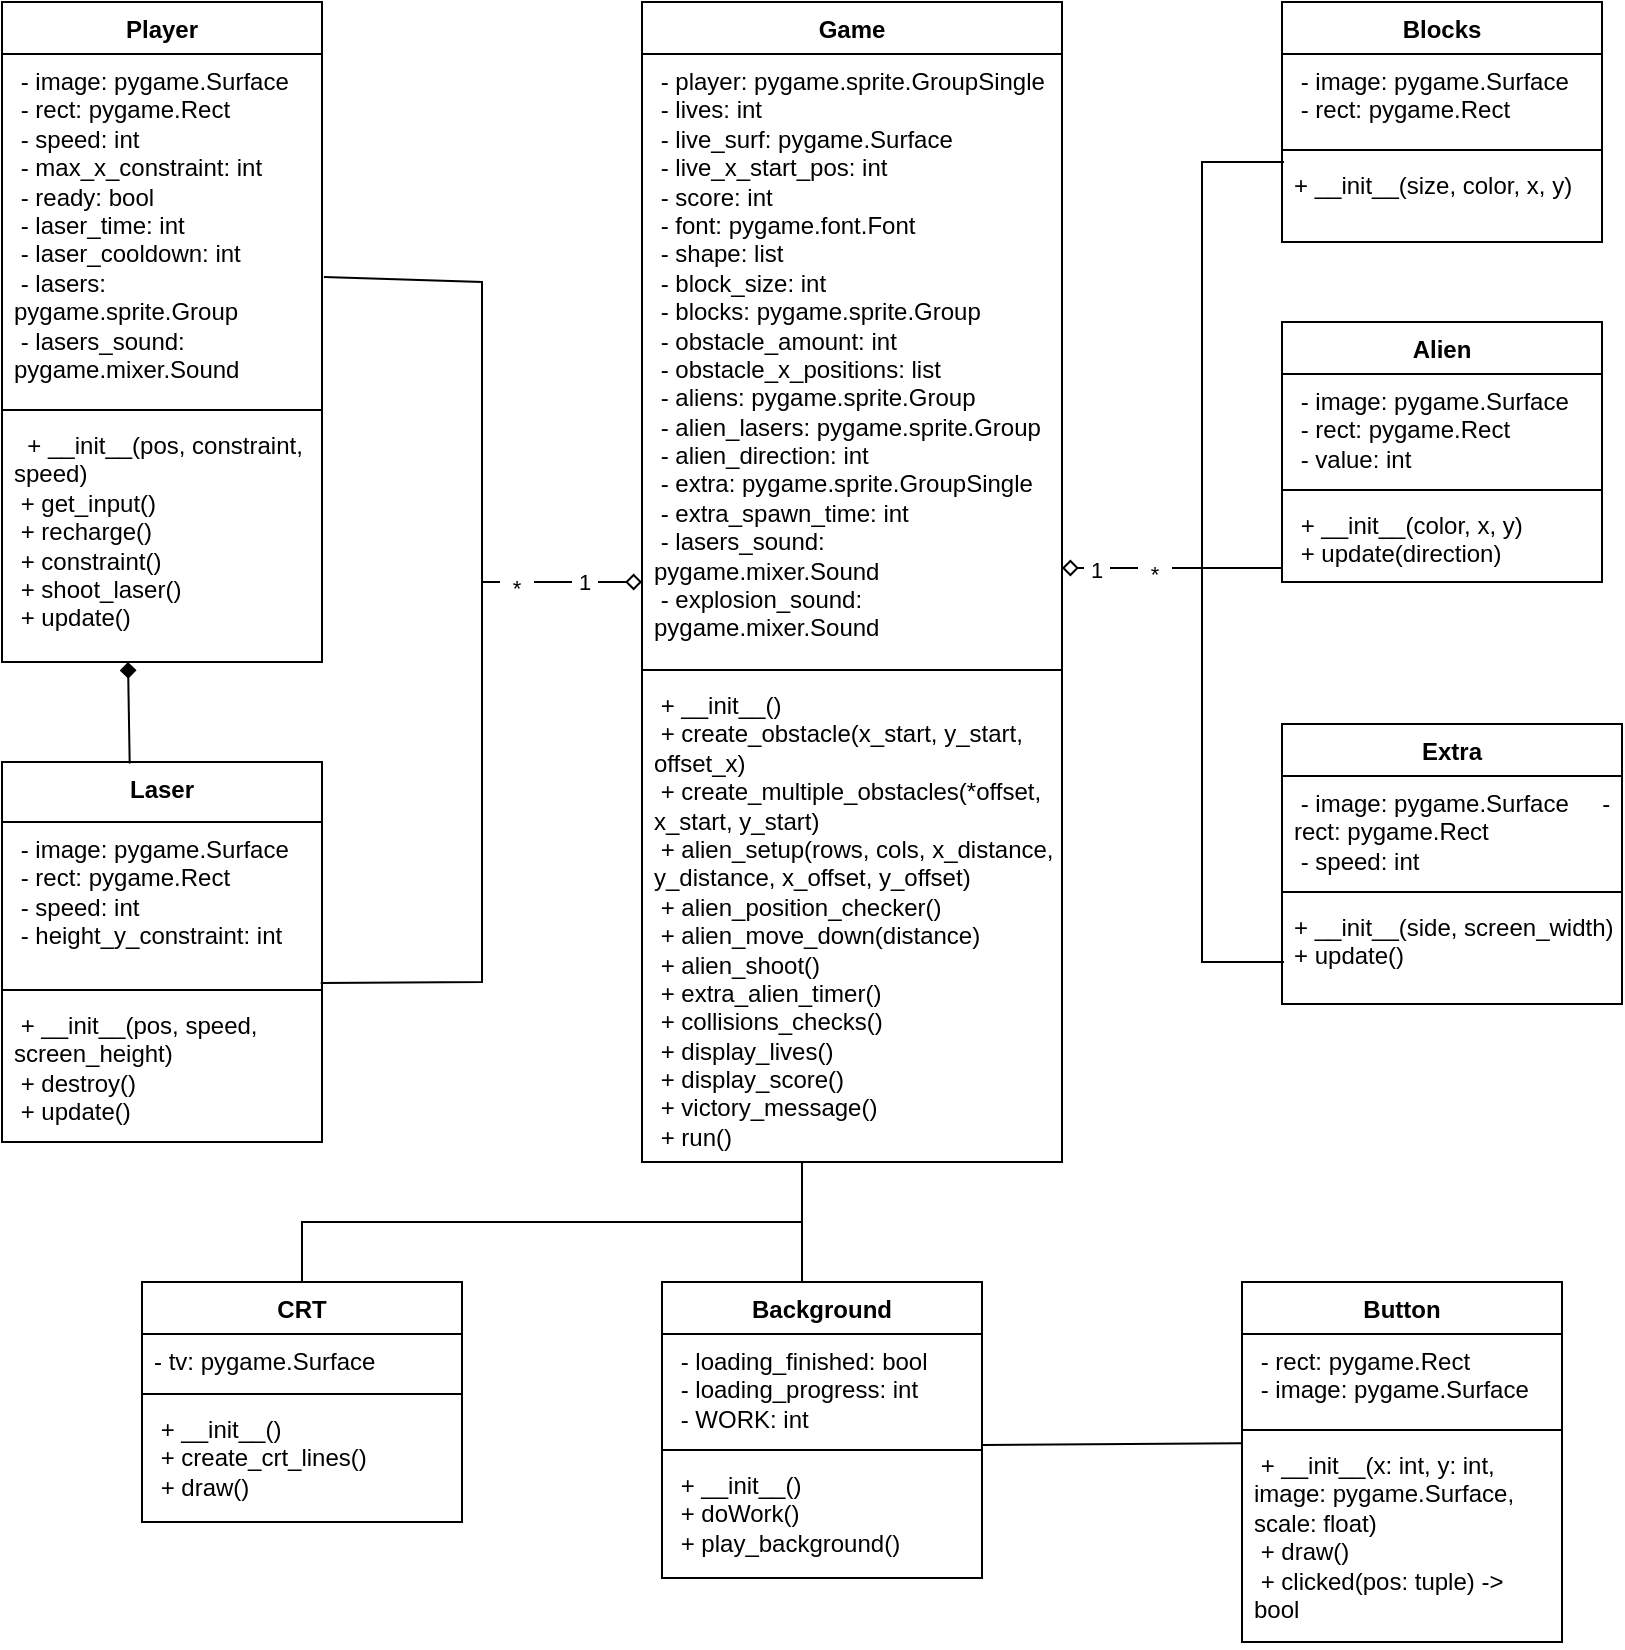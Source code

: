 <mxfile version="24.4.14" type="device">
  <diagram name="Page-1" id="58cdce13-f638-feb5-8d6f-7d28b1aa9fa0">
    <mxGraphModel dx="972" dy="554" grid="1" gridSize="10" guides="1" tooltips="1" connect="1" arrows="1" fold="1" page="1" pageScale="1" pageWidth="1100" pageHeight="850" background="none" math="0" shadow="0">
      <root>
        <mxCell id="0" />
        <mxCell id="1" parent="0" />
        <mxCell id="lP2G3WVwuiLpFk21igHz-2" value="Game" style="swimlane;fontStyle=1;align=center;verticalAlign=top;childLayout=stackLayout;horizontal=1;startSize=26;horizontalStack=0;resizeParent=1;resizeParentMax=0;resizeLast=0;collapsible=1;marginBottom=0;whiteSpace=wrap;html=1;" parent="1" vertex="1">
          <mxGeometry x="440" y="80" width="210" height="580" as="geometry" />
        </mxCell>
        <mxCell id="lP2G3WVwuiLpFk21igHz-3" value="&lt;div&gt;&amp;nbsp;- player: pygame.sprite.GroupSingle&amp;nbsp;&lt;/div&gt;&lt;div&gt;&amp;nbsp;- lives: int&amp;nbsp; &amp;nbsp; &amp;nbsp; &amp;nbsp; &amp;nbsp; &amp;nbsp; &amp;nbsp; &amp;nbsp; &amp;nbsp; &amp;nbsp;&lt;/div&gt;&lt;div&gt;&amp;nbsp;- live_surf: pygame.Surface&amp;nbsp; &amp;nbsp;&amp;nbsp;&lt;/div&gt;&lt;div&gt;&amp;nbsp;- live_x_start_pos: int&amp;nbsp; &amp;nbsp; &amp;nbsp; &amp;nbsp;&amp;nbsp;&lt;/div&gt;&lt;div&gt;&amp;nbsp;- score: int&amp;nbsp; &amp;nbsp; &amp;nbsp; &amp;nbsp; &amp;nbsp; &amp;nbsp; &amp;nbsp; &amp;nbsp; &amp;nbsp; &amp;nbsp;&lt;/div&gt;&lt;div&gt;&amp;nbsp;- font: pygame.font.Font&amp;nbsp; &amp;nbsp; &amp;nbsp; &amp;nbsp;&lt;/div&gt;&lt;div&gt;&amp;nbsp;- shape: list&amp;nbsp; &amp;nbsp; &amp;nbsp; &amp;nbsp; &amp;nbsp; &amp;nbsp; &amp;nbsp; &amp;nbsp; &amp;nbsp;&amp;nbsp;&lt;/div&gt;&lt;div&gt;&amp;nbsp;- block_size: int&amp;nbsp; &amp;nbsp; &amp;nbsp; &amp;nbsp; &amp;nbsp; &amp;nbsp; &amp;nbsp;&amp;nbsp;&lt;/div&gt;&lt;div&gt;&amp;nbsp;- blocks: pygame.sprite.Group&amp;nbsp;&amp;nbsp;&lt;/div&gt;&lt;div&gt;&amp;nbsp;- obstacle_amount: int&amp;nbsp; &amp;nbsp; &amp;nbsp; &amp;nbsp; &amp;nbsp;&lt;/div&gt;&lt;div&gt;&amp;nbsp;- obstacle_x_positions: list&amp;nbsp; &amp;nbsp;&lt;/div&gt;&lt;div&gt;&amp;nbsp;- aliens: pygame.sprite.Group&amp;nbsp;&amp;nbsp;&lt;/div&gt;&lt;div&gt;&amp;nbsp;- alien_lasers: pygame.sprite.Group&amp;nbsp;&lt;/div&gt;&lt;div&gt;&amp;nbsp;- alien_direction: int&amp;nbsp; &amp;nbsp; &amp;nbsp; &amp;nbsp; &amp;nbsp;&lt;/div&gt;&lt;div&gt;&amp;nbsp;- extra: pygame.sprite.GroupSingle&amp;nbsp;&lt;/div&gt;&lt;div&gt;&amp;nbsp;- extra_spawn_time: int&amp;nbsp; &amp;nbsp; &amp;nbsp; &amp;nbsp;&amp;nbsp;&lt;/div&gt;&lt;div&gt;&amp;nbsp;- lasers_sound: pygame.mixer.Sound&amp;nbsp;&lt;/div&gt;&lt;div&gt;&amp;nbsp;- explosion_sound: pygame.mixer.Sound&amp;nbsp;&lt;/div&gt;" style="text;strokeColor=none;fillColor=none;align=left;verticalAlign=top;spacingLeft=4;spacingRight=4;overflow=hidden;rotatable=0;points=[[0,0.5],[1,0.5]];portConstraint=eastwest;whiteSpace=wrap;html=1;" parent="lP2G3WVwuiLpFk21igHz-2" vertex="1">
          <mxGeometry y="26" width="210" height="304" as="geometry" />
        </mxCell>
        <mxCell id="lP2G3WVwuiLpFk21igHz-4" value="" style="line;strokeWidth=1;fillColor=none;align=left;verticalAlign=middle;spacingTop=-1;spacingLeft=3;spacingRight=3;rotatable=0;labelPosition=right;points=[];portConstraint=eastwest;strokeColor=inherit;" parent="lP2G3WVwuiLpFk21igHz-2" vertex="1">
          <mxGeometry y="330" width="210" height="8" as="geometry" />
        </mxCell>
        <mxCell id="lP2G3WVwuiLpFk21igHz-5" value="&amp;nbsp;+ __init__()&amp;nbsp;&lt;br&gt;&amp;nbsp;+ create_obstacle(x_start, y_start, offset_x)&amp;nbsp;&lt;br&gt;&amp;nbsp;+ create_multiple_obstacles(*offset, x_start, y_start)&amp;nbsp;&lt;br&gt;&amp;nbsp;+ alien_setup(rows, cols, x_distance, y_distance, x_offset, y_offset)&amp;nbsp;&lt;br&gt;&amp;nbsp;+ alien_position_checker()&amp;nbsp;&lt;br&gt;&amp;nbsp;+ alien_move_down(distance)&amp;nbsp;&lt;br&gt;&amp;nbsp;+ alien_shoot()&amp;nbsp;&lt;br&gt;&amp;nbsp;+ extra_alien_timer()&amp;nbsp;&lt;br&gt;&amp;nbsp;+ collisions_checks()&amp;nbsp;&lt;br&gt;&amp;nbsp;+ display_lives()&amp;nbsp;&lt;br&gt;&amp;nbsp;+ display_score()&amp;nbsp;&lt;br&gt;&amp;nbsp;+ victory_message()&amp;nbsp;&lt;br&gt;&amp;nbsp;+ run()       " style="text;strokeColor=none;fillColor=none;align=left;verticalAlign=top;spacingLeft=4;spacingRight=4;overflow=hidden;rotatable=0;points=[[0,0.5],[1,0.5]];portConstraint=eastwest;whiteSpace=wrap;html=1;" parent="lP2G3WVwuiLpFk21igHz-2" vertex="1">
          <mxGeometry y="338" width="210" height="242" as="geometry" />
        </mxCell>
        <mxCell id="TRsHUgy-0j5dTRt0lHUG-2" value="Player" style="swimlane;fontStyle=1;align=center;verticalAlign=top;childLayout=stackLayout;horizontal=1;startSize=26;horizontalStack=0;resizeParent=1;resizeParentMax=0;resizeLast=0;collapsible=1;marginBottom=0;whiteSpace=wrap;html=1;" parent="1" vertex="1">
          <mxGeometry x="120" y="80" width="160" height="330" as="geometry" />
        </mxCell>
        <mxCell id="TRsHUgy-0j5dTRt0lHUG-3" value="&lt;div&gt;&amp;nbsp;- image: pygame.Surface&amp;nbsp; &amp;nbsp;&lt;/div&gt;&lt;div&gt;&amp;nbsp;- rect: pygame.Rect&amp;nbsp; &amp;nbsp;&lt;/div&gt;&lt;div&gt;&amp;nbsp;- speed: int&amp;nbsp; &amp;nbsp; &amp;nbsp; &amp;nbsp; &amp;nbsp; &amp;nbsp; &amp;nbsp; &amp;nbsp; &amp;nbsp; &amp;nbsp;&lt;/div&gt;&lt;div&gt;&amp;nbsp;- max_x_constraint: int&amp;nbsp; &amp;nbsp; &amp;nbsp;&amp;nbsp;&lt;/div&gt;&lt;div&gt;&amp;nbsp;- ready: bool&amp;nbsp; &amp;nbsp; &amp;nbsp; &amp;nbsp; &amp;nbsp; &amp;nbsp; &amp;nbsp; &amp;nbsp; &amp;nbsp;&amp;nbsp;&lt;/div&gt;&lt;div&gt;&amp;nbsp;- laser_time: int&amp;nbsp; &amp;nbsp; &amp;nbsp; &amp;nbsp; &amp;nbsp; &amp;nbsp; &amp;nbsp;&amp;nbsp;&lt;/div&gt;&lt;div&gt;&amp;nbsp;- laser_cooldown: int&amp;nbsp; &amp;nbsp; &amp;nbsp; &amp;nbsp; &amp;nbsp;&amp;nbsp;&lt;/div&gt;&lt;div&gt;&amp;nbsp;- lasers: pygame.sprite.Group&amp;nbsp;&amp;nbsp;&lt;/div&gt;&lt;div&gt;&amp;nbsp;- lasers_sound: pygame.mixer.Sound&lt;/div&gt;" style="text;strokeColor=none;fillColor=none;align=left;verticalAlign=top;spacingLeft=4;spacingRight=4;overflow=hidden;rotatable=0;points=[[0,0.5],[1,0.5]];portConstraint=eastwest;whiteSpace=wrap;html=1;" parent="TRsHUgy-0j5dTRt0lHUG-2" vertex="1">
          <mxGeometry y="26" width="160" height="174" as="geometry" />
        </mxCell>
        <mxCell id="TRsHUgy-0j5dTRt0lHUG-4" value="" style="line;strokeWidth=1;fillColor=none;align=left;verticalAlign=middle;spacingTop=-1;spacingLeft=3;spacingRight=3;rotatable=0;labelPosition=right;points=[];portConstraint=eastwest;strokeColor=inherit;" parent="TRsHUgy-0j5dTRt0lHUG-2" vertex="1">
          <mxGeometry y="200" width="160" height="8" as="geometry" />
        </mxCell>
        <mxCell id="TRsHUgy-0j5dTRt0lHUG-5" value="&lt;div&gt;&amp;nbsp; + __init__(pos, constraint, speed)&amp;nbsp;&lt;/div&gt;&lt;div&gt;&amp;nbsp;+ get_input()&amp;nbsp; &amp;nbsp; &amp;nbsp; &amp;nbsp; &amp;nbsp; &amp;nbsp; &amp;nbsp; &amp;nbsp; &amp;nbsp;&amp;nbsp;&lt;/div&gt;&lt;div&gt;&amp;nbsp;+ recharge()&amp;nbsp; &amp;nbsp; &amp;nbsp; &amp;nbsp; &amp;nbsp; &amp;nbsp; &amp;nbsp; &amp;nbsp; &amp;nbsp; &amp;nbsp;&lt;/div&gt;&lt;div&gt;&amp;nbsp;+ constraint()&amp;nbsp; &amp;nbsp; &amp;nbsp; &amp;nbsp; &amp;nbsp; &amp;nbsp; &amp;nbsp; &amp;nbsp; &amp;nbsp;&lt;/div&gt;&lt;div&gt;&amp;nbsp;+ shoot_laser()&amp;nbsp; &amp;nbsp; &amp;nbsp; &amp;nbsp; &amp;nbsp; &amp;nbsp;&lt;/div&gt;&lt;div&gt;&amp;nbsp;+ update()&amp;nbsp;&amp;nbsp;&lt;/div&gt;" style="text;strokeColor=none;fillColor=none;align=left;verticalAlign=top;spacingLeft=4;spacingRight=4;overflow=hidden;rotatable=0;points=[[0,0.5],[1,0.5]];portConstraint=eastwest;whiteSpace=wrap;html=1;" parent="TRsHUgy-0j5dTRt0lHUG-2" vertex="1">
          <mxGeometry y="208" width="160" height="122" as="geometry" />
        </mxCell>
        <mxCell id="TRsHUgy-0j5dTRt0lHUG-6" value="Laser" style="swimlane;fontStyle=1;align=center;verticalAlign=top;childLayout=stackLayout;horizontal=1;startSize=30;horizontalStack=0;resizeParent=1;resizeParentMax=0;resizeLast=0;collapsible=1;marginBottom=0;whiteSpace=wrap;html=1;" parent="1" vertex="1">
          <mxGeometry x="120" y="460" width="160" height="190" as="geometry" />
        </mxCell>
        <mxCell id="TRsHUgy-0j5dTRt0lHUG-7" value="&lt;div&gt;&amp;nbsp;- image: pygame.Surface&amp;nbsp; &amp;nbsp;&lt;span style=&quot;background-color: initial;&quot;&gt;- rect: pygame.Rect&amp;nbsp; &amp;nbsp; &amp;nbsp; &amp;nbsp; &amp;nbsp; &amp;nbsp;&lt;/span&gt;&lt;/div&gt;&lt;div&gt;&amp;nbsp;- speed: int&amp;nbsp; &amp;nbsp; &amp;nbsp; &amp;nbsp; &amp;nbsp; &amp;nbsp; &amp;nbsp; &amp;nbsp; &amp;nbsp; &amp;nbsp;&lt;/div&gt;&lt;div&gt;&amp;nbsp;- height_y_constraint: int&amp;nbsp;&lt;/div&gt;" style="text;strokeColor=none;fillColor=none;align=left;verticalAlign=top;spacingLeft=4;spacingRight=4;overflow=hidden;rotatable=0;points=[[0,0.5],[1,0.5]];portConstraint=eastwest;whiteSpace=wrap;html=1;" parent="TRsHUgy-0j5dTRt0lHUG-6" vertex="1">
          <mxGeometry y="30" width="160" height="80" as="geometry" />
        </mxCell>
        <mxCell id="TRsHUgy-0j5dTRt0lHUG-8" value="" style="line;strokeWidth=1;fillColor=none;align=left;verticalAlign=middle;spacingTop=-1;spacingLeft=3;spacingRight=3;rotatable=0;labelPosition=right;points=[];portConstraint=eastwest;strokeColor=inherit;" parent="TRsHUgy-0j5dTRt0lHUG-6" vertex="1">
          <mxGeometry y="110" width="160" height="8" as="geometry" />
        </mxCell>
        <mxCell id="TRsHUgy-0j5dTRt0lHUG-9" value="&amp;nbsp;+ __init__(pos, speed, screen_height)&amp;nbsp;&lt;div&gt;&amp;nbsp;+ destroy()&amp;nbsp;&lt;div&gt;&amp;nbsp;+ update() &lt;/div&gt;&lt;/div&gt;" style="text;strokeColor=none;fillColor=none;align=left;verticalAlign=top;spacingLeft=4;spacingRight=4;overflow=hidden;rotatable=0;points=[[0,0.5],[1,0.5]];portConstraint=eastwest;whiteSpace=wrap;html=1;" parent="TRsHUgy-0j5dTRt0lHUG-6" vertex="1">
          <mxGeometry y="118" width="160" height="72" as="geometry" />
        </mxCell>
        <mxCell id="TRsHUgy-0j5dTRt0lHUG-10" value="Blocks" style="swimlane;fontStyle=1;align=center;verticalAlign=top;childLayout=stackLayout;horizontal=1;startSize=26;horizontalStack=0;resizeParent=1;resizeParentMax=0;resizeLast=0;collapsible=1;marginBottom=0;whiteSpace=wrap;html=1;" parent="1" vertex="1">
          <mxGeometry x="760" y="80" width="160" height="120" as="geometry" />
        </mxCell>
        <mxCell id="TRsHUgy-0j5dTRt0lHUG-11" value="&lt;div&gt;&amp;nbsp;- image: pygame.Surface&amp;nbsp; &amp;nbsp;&lt;/div&gt;&lt;div&gt;&amp;nbsp;- rect: pygame.Rect&lt;/div&gt;" style="text;strokeColor=none;fillColor=none;align=left;verticalAlign=top;spacingLeft=4;spacingRight=4;overflow=hidden;rotatable=0;points=[[0,0.5],[1,0.5]];portConstraint=eastwest;whiteSpace=wrap;html=1;" parent="TRsHUgy-0j5dTRt0lHUG-10" vertex="1">
          <mxGeometry y="26" width="160" height="44" as="geometry" />
        </mxCell>
        <mxCell id="TRsHUgy-0j5dTRt0lHUG-12" value="" style="line;strokeWidth=1;fillColor=none;align=left;verticalAlign=middle;spacingTop=-1;spacingLeft=3;spacingRight=3;rotatable=0;labelPosition=right;points=[];portConstraint=eastwest;strokeColor=inherit;" parent="TRsHUgy-0j5dTRt0lHUG-10" vertex="1">
          <mxGeometry y="70" width="160" height="8" as="geometry" />
        </mxCell>
        <mxCell id="TRsHUgy-0j5dTRt0lHUG-13" value="+ __init__(size, color, x, y)" style="text;strokeColor=none;fillColor=none;align=left;verticalAlign=top;spacingLeft=4;spacingRight=4;overflow=hidden;rotatable=0;points=[[0,0.5],[1,0.5]];portConstraint=eastwest;whiteSpace=wrap;html=1;" parent="TRsHUgy-0j5dTRt0lHUG-10" vertex="1">
          <mxGeometry y="78" width="160" height="42" as="geometry" />
        </mxCell>
        <mxCell id="TRsHUgy-0j5dTRt0lHUG-14" value="Alien" style="swimlane;fontStyle=1;align=center;verticalAlign=top;childLayout=stackLayout;horizontal=1;startSize=26;horizontalStack=0;resizeParent=1;resizeParentMax=0;resizeLast=0;collapsible=1;marginBottom=0;whiteSpace=wrap;html=1;" parent="1" vertex="1">
          <mxGeometry x="760" y="240" width="160" height="130" as="geometry" />
        </mxCell>
        <mxCell id="TRsHUgy-0j5dTRt0lHUG-15" value="&lt;div&gt;&amp;nbsp;- image: pygame.Surface&amp;nbsp; &amp;nbsp;&lt;/div&gt;&lt;div&gt;&amp;nbsp;- rect: pygame.Rect&amp;nbsp; &amp;nbsp; &amp;nbsp; &amp;nbsp; &amp;nbsp; &amp;nbsp;&lt;/div&gt;&lt;div&gt;&amp;nbsp;- value: int&lt;/div&gt;" style="text;strokeColor=none;fillColor=none;align=left;verticalAlign=top;spacingLeft=4;spacingRight=4;overflow=hidden;rotatable=0;points=[[0,0.5],[1,0.5]];portConstraint=eastwest;whiteSpace=wrap;html=1;" parent="TRsHUgy-0j5dTRt0lHUG-14" vertex="1">
          <mxGeometry y="26" width="160" height="54" as="geometry" />
        </mxCell>
        <mxCell id="TRsHUgy-0j5dTRt0lHUG-16" value="" style="line;strokeWidth=1;fillColor=none;align=left;verticalAlign=middle;spacingTop=-1;spacingLeft=3;spacingRight=3;rotatable=0;labelPosition=right;points=[];portConstraint=eastwest;strokeColor=inherit;" parent="TRsHUgy-0j5dTRt0lHUG-14" vertex="1">
          <mxGeometry y="80" width="160" height="8" as="geometry" />
        </mxCell>
        <mxCell id="TRsHUgy-0j5dTRt0lHUG-17" value="&lt;div&gt;&amp;nbsp;+ __init__(color, x, y)&amp;nbsp; &amp;nbsp; &amp;nbsp;&amp;nbsp;&lt;/div&gt;&lt;div&gt;&amp;nbsp;+ update(direction)&amp;nbsp;&lt;/div&gt;" style="text;strokeColor=none;fillColor=none;align=left;verticalAlign=top;spacingLeft=4;spacingRight=4;overflow=hidden;rotatable=0;points=[[0,0.5],[1,0.5]];portConstraint=eastwest;whiteSpace=wrap;html=1;" parent="TRsHUgy-0j5dTRt0lHUG-14" vertex="1">
          <mxGeometry y="88" width="160" height="42" as="geometry" />
        </mxCell>
        <mxCell id="TRsHUgy-0j5dTRt0lHUG-18" value="Extra" style="swimlane;fontStyle=1;align=center;verticalAlign=top;childLayout=stackLayout;horizontal=1;startSize=26;horizontalStack=0;resizeParent=1;resizeParentMax=0;resizeLast=0;collapsible=1;marginBottom=0;whiteSpace=wrap;html=1;" parent="1" vertex="1">
          <mxGeometry x="760" y="441" width="170" height="140" as="geometry" />
        </mxCell>
        <mxCell id="TRsHUgy-0j5dTRt0lHUG-19" value="&lt;div&gt;&amp;nbsp;- image: pygame.Surface&amp;nbsp; &amp;nbsp; &lt;span style=&quot;background-color: initial;&quot;&gt;&amp;nbsp;- rect: pygame.Rect&amp;nbsp; &amp;nbsp; &amp;nbsp; &amp;nbsp; &amp;nbsp;&amp;nbsp;&lt;/span&gt;&lt;/div&gt;&lt;div&gt;&amp;nbsp;- speed: int&amp;nbsp;&lt;/div&gt;" style="text;strokeColor=none;fillColor=none;align=left;verticalAlign=top;spacingLeft=4;spacingRight=4;overflow=hidden;rotatable=0;points=[[0,0.5],[1,0.5]];portConstraint=eastwest;whiteSpace=wrap;html=1;" parent="TRsHUgy-0j5dTRt0lHUG-18" vertex="1">
          <mxGeometry y="26" width="170" height="54" as="geometry" />
        </mxCell>
        <mxCell id="TRsHUgy-0j5dTRt0lHUG-20" value="" style="line;strokeWidth=1;fillColor=none;align=left;verticalAlign=middle;spacingTop=-1;spacingLeft=3;spacingRight=3;rotatable=0;labelPosition=right;points=[];portConstraint=eastwest;strokeColor=inherit;" parent="TRsHUgy-0j5dTRt0lHUG-18" vertex="1">
          <mxGeometry y="80" width="170" height="8" as="geometry" />
        </mxCell>
        <mxCell id="TRsHUgy-0j5dTRt0lHUG-21" value="&lt;div&gt;+ __init__(side, screen_width)&lt;/div&gt;&lt;div&gt;+ update()&amp;nbsp;&lt;/div&gt;" style="text;strokeColor=none;fillColor=none;align=left;verticalAlign=top;spacingLeft=4;spacingRight=4;overflow=hidden;rotatable=0;points=[[0,0.5],[1,0.5]];portConstraint=eastwest;whiteSpace=wrap;html=1;" parent="TRsHUgy-0j5dTRt0lHUG-18" vertex="1">
          <mxGeometry y="88" width="170" height="52" as="geometry" />
        </mxCell>
        <mxCell id="TRsHUgy-0j5dTRt0lHUG-23" value="CRT" style="swimlane;fontStyle=1;align=center;verticalAlign=top;childLayout=stackLayout;horizontal=1;startSize=26;horizontalStack=0;resizeParent=1;resizeParentMax=0;resizeLast=0;collapsible=1;marginBottom=0;whiteSpace=wrap;html=1;" parent="1" vertex="1">
          <mxGeometry x="190" y="720" width="160" height="120" as="geometry" />
        </mxCell>
        <mxCell id="TRsHUgy-0j5dTRt0lHUG-24" value="- tv: pygame.Surface" style="text;strokeColor=none;fillColor=none;align=left;verticalAlign=top;spacingLeft=4;spacingRight=4;overflow=hidden;rotatable=0;points=[[0,0.5],[1,0.5]];portConstraint=eastwest;whiteSpace=wrap;html=1;" parent="TRsHUgy-0j5dTRt0lHUG-23" vertex="1">
          <mxGeometry y="26" width="160" height="26" as="geometry" />
        </mxCell>
        <mxCell id="TRsHUgy-0j5dTRt0lHUG-25" value="" style="line;strokeWidth=1;fillColor=none;align=left;verticalAlign=middle;spacingTop=-1;spacingLeft=3;spacingRight=3;rotatable=0;labelPosition=right;points=[];portConstraint=eastwest;strokeColor=inherit;" parent="TRsHUgy-0j5dTRt0lHUG-23" vertex="1">
          <mxGeometry y="52" width="160" height="8" as="geometry" />
        </mxCell>
        <mxCell id="TRsHUgy-0j5dTRt0lHUG-26" value="&amp;nbsp;+ __init__()&amp;nbsp;&lt;div&gt;&amp;nbsp;+ create_crt_lines()&lt;br&gt;&amp;nbsp;+ draw() &lt;/div&gt;" style="text;strokeColor=none;fillColor=none;align=left;verticalAlign=top;spacingLeft=4;spacingRight=4;overflow=hidden;rotatable=0;points=[[0,0.5],[1,0.5]];portConstraint=eastwest;whiteSpace=wrap;html=1;" parent="TRsHUgy-0j5dTRt0lHUG-23" vertex="1">
          <mxGeometry y="60" width="160" height="60" as="geometry" />
        </mxCell>
        <mxCell id="TRsHUgy-0j5dTRt0lHUG-30" value="" style="endArrow=none;html=1;rounded=0;exitX=0.5;exitY=0;exitDx=0;exitDy=0;entryX=0.381;entryY=1;entryDx=0;entryDy=0;entryPerimeter=0;" parent="1" source="TRsHUgy-0j5dTRt0lHUG-23" target="lP2G3WVwuiLpFk21igHz-5" edge="1">
          <mxGeometry width="50" height="50" relative="1" as="geometry">
            <mxPoint x="520" y="710" as="sourcePoint" />
            <mxPoint x="521" y="659" as="targetPoint" />
            <Array as="points">
              <mxPoint x="270" y="690" />
              <mxPoint x="520" y="690" />
            </Array>
          </mxGeometry>
        </mxCell>
        <mxCell id="TRsHUgy-0j5dTRt0lHUG-33" value="" style="endArrow=diamond;html=1;rounded=0;exitX=0.996;exitY=0.069;exitDx=0;exitDy=0;exitPerimeter=0;endFill=0;" parent="1" source="TRsHUgy-0j5dTRt0lHUG-8" edge="1">
          <mxGeometry width="50" height="50" relative="1" as="geometry">
            <mxPoint x="290" y="570" as="sourcePoint" />
            <mxPoint x="440" y="370" as="targetPoint" />
            <Array as="points">
              <mxPoint x="360" y="570" />
              <mxPoint x="360" y="370" />
            </Array>
          </mxGeometry>
        </mxCell>
        <mxCell id="TRsHUgy-0j5dTRt0lHUG-38" value="&amp;nbsp;1&amp;nbsp;" style="edgeLabel;html=1;align=center;verticalAlign=middle;resizable=0;points=[];" parent="TRsHUgy-0j5dTRt0lHUG-33" vertex="1" connectable="0">
          <mxGeometry x="0.786" relative="1" as="geometry">
            <mxPoint x="9" as="offset" />
          </mxGeometry>
        </mxCell>
        <mxCell id="TRsHUgy-0j5dTRt0lHUG-39" value="&amp;nbsp; *&amp;nbsp;&amp;nbsp;" style="edgeLabel;html=1;align=center;verticalAlign=middle;resizable=0;points=[];" parent="TRsHUgy-0j5dTRt0lHUG-33" vertex="1" connectable="0">
          <mxGeometry x="0.651" y="1" relative="1" as="geometry">
            <mxPoint y="4" as="offset" />
          </mxGeometry>
        </mxCell>
        <mxCell id="TRsHUgy-0j5dTRt0lHUG-34" value="" style="endArrow=none;html=1;rounded=0;exitX=1.006;exitY=0.641;exitDx=0;exitDy=0;exitPerimeter=0;" parent="1" source="TRsHUgy-0j5dTRt0lHUG-3" edge="1">
          <mxGeometry width="50" height="50" relative="1" as="geometry">
            <mxPoint x="530" y="470" as="sourcePoint" />
            <mxPoint x="360" y="370" as="targetPoint" />
            <Array as="points">
              <mxPoint x="360" y="220" />
            </Array>
          </mxGeometry>
        </mxCell>
        <mxCell id="TRsHUgy-0j5dTRt0lHUG-35" value="" style="endArrow=none;html=1;rounded=0;" parent="1" edge="1">
          <mxGeometry width="50" height="50" relative="1" as="geometry">
            <mxPoint x="761" y="560" as="sourcePoint" />
            <mxPoint x="761" y="160" as="targetPoint" />
            <Array as="points">
              <mxPoint x="720" y="560" />
              <mxPoint x="720" y="160" />
            </Array>
          </mxGeometry>
        </mxCell>
        <mxCell id="TRsHUgy-0j5dTRt0lHUG-37" value="" style="endArrow=diamond;html=1;rounded=0;endFill=0;" parent="1" edge="1">
          <mxGeometry width="50" height="50" relative="1" as="geometry">
            <mxPoint x="760" y="363" as="sourcePoint" />
            <mxPoint x="650" y="363" as="targetPoint" />
          </mxGeometry>
        </mxCell>
        <mxCell id="TRsHUgy-0j5dTRt0lHUG-41" value="&amp;nbsp;1&amp;nbsp;" style="edgeLabel;html=1;align=center;verticalAlign=middle;resizable=0;points=[];" parent="TRsHUgy-0j5dTRt0lHUG-37" vertex="1" connectable="0">
          <mxGeometry x="0.688" y="-2" relative="1" as="geometry">
            <mxPoint y="3" as="offset" />
          </mxGeometry>
        </mxCell>
        <mxCell id="TRsHUgy-0j5dTRt0lHUG-42" value="&amp;nbsp; *&amp;nbsp;&amp;nbsp;" style="edgeLabel;html=1;align=center;verticalAlign=middle;resizable=0;points=[];" parent="TRsHUgy-0j5dTRt0lHUG-37" vertex="1" connectable="0">
          <mxGeometry x="0.142" relative="1" as="geometry">
            <mxPoint x="-1" y="3" as="offset" />
          </mxGeometry>
        </mxCell>
        <mxCell id="TRsHUgy-0j5dTRt0lHUG-43" value="" style="endArrow=diamond;html=1;rounded=0;exitX=0.399;exitY=0.004;exitDx=0;exitDy=0;exitPerimeter=0;endFill=1;" parent="1" source="TRsHUgy-0j5dTRt0lHUG-6" edge="1">
          <mxGeometry width="50" height="50" relative="1" as="geometry">
            <mxPoint x="580" y="570" as="sourcePoint" />
            <mxPoint x="183" y="410" as="targetPoint" />
          </mxGeometry>
        </mxCell>
        <mxCell id="w99GqwxFoyY2lu37P470-1" value="Button" style="swimlane;fontStyle=1;align=center;verticalAlign=top;childLayout=stackLayout;horizontal=1;startSize=26;horizontalStack=0;resizeParent=1;resizeParentMax=0;resizeLast=0;collapsible=1;marginBottom=0;whiteSpace=wrap;html=1;" vertex="1" parent="1">
          <mxGeometry x="740" y="720" width="160" height="180" as="geometry" />
        </mxCell>
        <mxCell id="w99GqwxFoyY2lu37P470-2" value="&amp;nbsp;- rect: pygame.Rect&amp;nbsp;&lt;br&gt;&amp;nbsp;- image: pygame.Surface " style="text;strokeColor=none;fillColor=none;align=left;verticalAlign=top;spacingLeft=4;spacingRight=4;overflow=hidden;rotatable=0;points=[[0,0.5],[1,0.5]];portConstraint=eastwest;whiteSpace=wrap;html=1;" vertex="1" parent="w99GqwxFoyY2lu37P470-1">
          <mxGeometry y="26" width="160" height="44" as="geometry" />
        </mxCell>
        <mxCell id="w99GqwxFoyY2lu37P470-3" value="" style="line;strokeWidth=1;fillColor=none;align=left;verticalAlign=middle;spacingTop=-1;spacingLeft=3;spacingRight=3;rotatable=0;labelPosition=right;points=[];portConstraint=eastwest;strokeColor=inherit;" vertex="1" parent="w99GqwxFoyY2lu37P470-1">
          <mxGeometry y="70" width="160" height="8" as="geometry" />
        </mxCell>
        <mxCell id="w99GqwxFoyY2lu37P470-4" value="&amp;nbsp;+ __init__(x: int, y: int, image: pygame.Surface, scale: float)&amp;nbsp;&lt;br&gt;&amp;nbsp;+ draw()&amp;nbsp;&lt;br&gt;&amp;nbsp;+ clicked(pos: tuple) -&amp;gt; bool" style="text;strokeColor=none;fillColor=none;align=left;verticalAlign=top;spacingLeft=4;spacingRight=4;overflow=hidden;rotatable=0;points=[[0,0.5],[1,0.5]];portConstraint=eastwest;whiteSpace=wrap;html=1;" vertex="1" parent="w99GqwxFoyY2lu37P470-1">
          <mxGeometry y="78" width="160" height="102" as="geometry" />
        </mxCell>
        <mxCell id="w99GqwxFoyY2lu37P470-5" value="Background" style="swimlane;fontStyle=1;align=center;verticalAlign=top;childLayout=stackLayout;horizontal=1;startSize=26;horizontalStack=0;resizeParent=1;resizeParentMax=0;resizeLast=0;collapsible=1;marginBottom=0;whiteSpace=wrap;html=1;" vertex="1" parent="1">
          <mxGeometry x="450" y="720" width="160" height="148" as="geometry" />
        </mxCell>
        <mxCell id="w99GqwxFoyY2lu37P470-6" value="&amp;nbsp;- loading_finished: bool&amp;nbsp;&lt;br&gt;&amp;nbsp;- loading_progress: int&amp;nbsp;&lt;br&gt;&amp;nbsp;- WORK: int  " style="text;strokeColor=none;fillColor=none;align=left;verticalAlign=top;spacingLeft=4;spacingRight=4;overflow=hidden;rotatable=0;points=[[0,0.5],[1,0.5]];portConstraint=eastwest;whiteSpace=wrap;html=1;" vertex="1" parent="w99GqwxFoyY2lu37P470-5">
          <mxGeometry y="26" width="160" height="54" as="geometry" />
        </mxCell>
        <mxCell id="w99GqwxFoyY2lu37P470-7" value="" style="line;strokeWidth=1;fillColor=none;align=left;verticalAlign=middle;spacingTop=-1;spacingLeft=3;spacingRight=3;rotatable=0;labelPosition=right;points=[];portConstraint=eastwest;strokeColor=inherit;" vertex="1" parent="w99GqwxFoyY2lu37P470-5">
          <mxGeometry y="80" width="160" height="8" as="geometry" />
        </mxCell>
        <mxCell id="w99GqwxFoyY2lu37P470-8" value="&amp;nbsp;+ __init__()&amp;nbsp;&lt;div&gt;&amp;nbsp;+ doWork()&amp;nbsp;&lt;/div&gt;&lt;div&gt;&amp;nbsp;+ play_background() &lt;/div&gt;" style="text;strokeColor=none;fillColor=none;align=left;verticalAlign=top;spacingLeft=4;spacingRight=4;overflow=hidden;rotatable=0;points=[[0,0.5],[1,0.5]];portConstraint=eastwest;whiteSpace=wrap;html=1;" vertex="1" parent="w99GqwxFoyY2lu37P470-5">
          <mxGeometry y="88" width="160" height="60" as="geometry" />
        </mxCell>
        <mxCell id="w99GqwxFoyY2lu37P470-9" value="" style="endArrow=none;html=1;rounded=0;" edge="1" parent="1">
          <mxGeometry width="50" height="50" relative="1" as="geometry">
            <mxPoint x="520" y="720" as="sourcePoint" />
            <mxPoint x="520" y="690" as="targetPoint" />
          </mxGeometry>
        </mxCell>
        <mxCell id="w99GqwxFoyY2lu37P470-10" value="" style="endArrow=none;html=1;rounded=0;exitX=1.002;exitY=0.19;exitDx=0;exitDy=0;exitPerimeter=0;entryX=-0.002;entryY=0.026;entryDx=0;entryDy=0;entryPerimeter=0;" edge="1" parent="1" source="w99GqwxFoyY2lu37P470-7" target="w99GqwxFoyY2lu37P470-4">
          <mxGeometry width="50" height="50" relative="1" as="geometry">
            <mxPoint x="520" y="690" as="sourcePoint" />
            <mxPoint x="870" y="700" as="targetPoint" />
            <Array as="points" />
          </mxGeometry>
        </mxCell>
      </root>
    </mxGraphModel>
  </diagram>
</mxfile>
